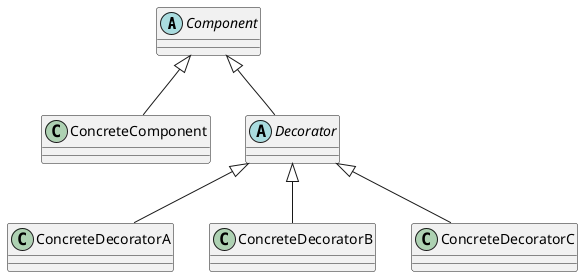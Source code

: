 @startuml

abstract Component

class ConcreteComponent{

}

abstract Decorator{

}

class ConcreteDecoratorA
class ConcreteDecoratorB
class ConcreteDecoratorC

Component <|-- ConcreteComponent
Component <|-- Decorator
Decorator <|-- ConcreteDecoratorA
Decorator <|-- ConcreteDecoratorB
Decorator <|-- ConcreteDecoratorC


@enduml